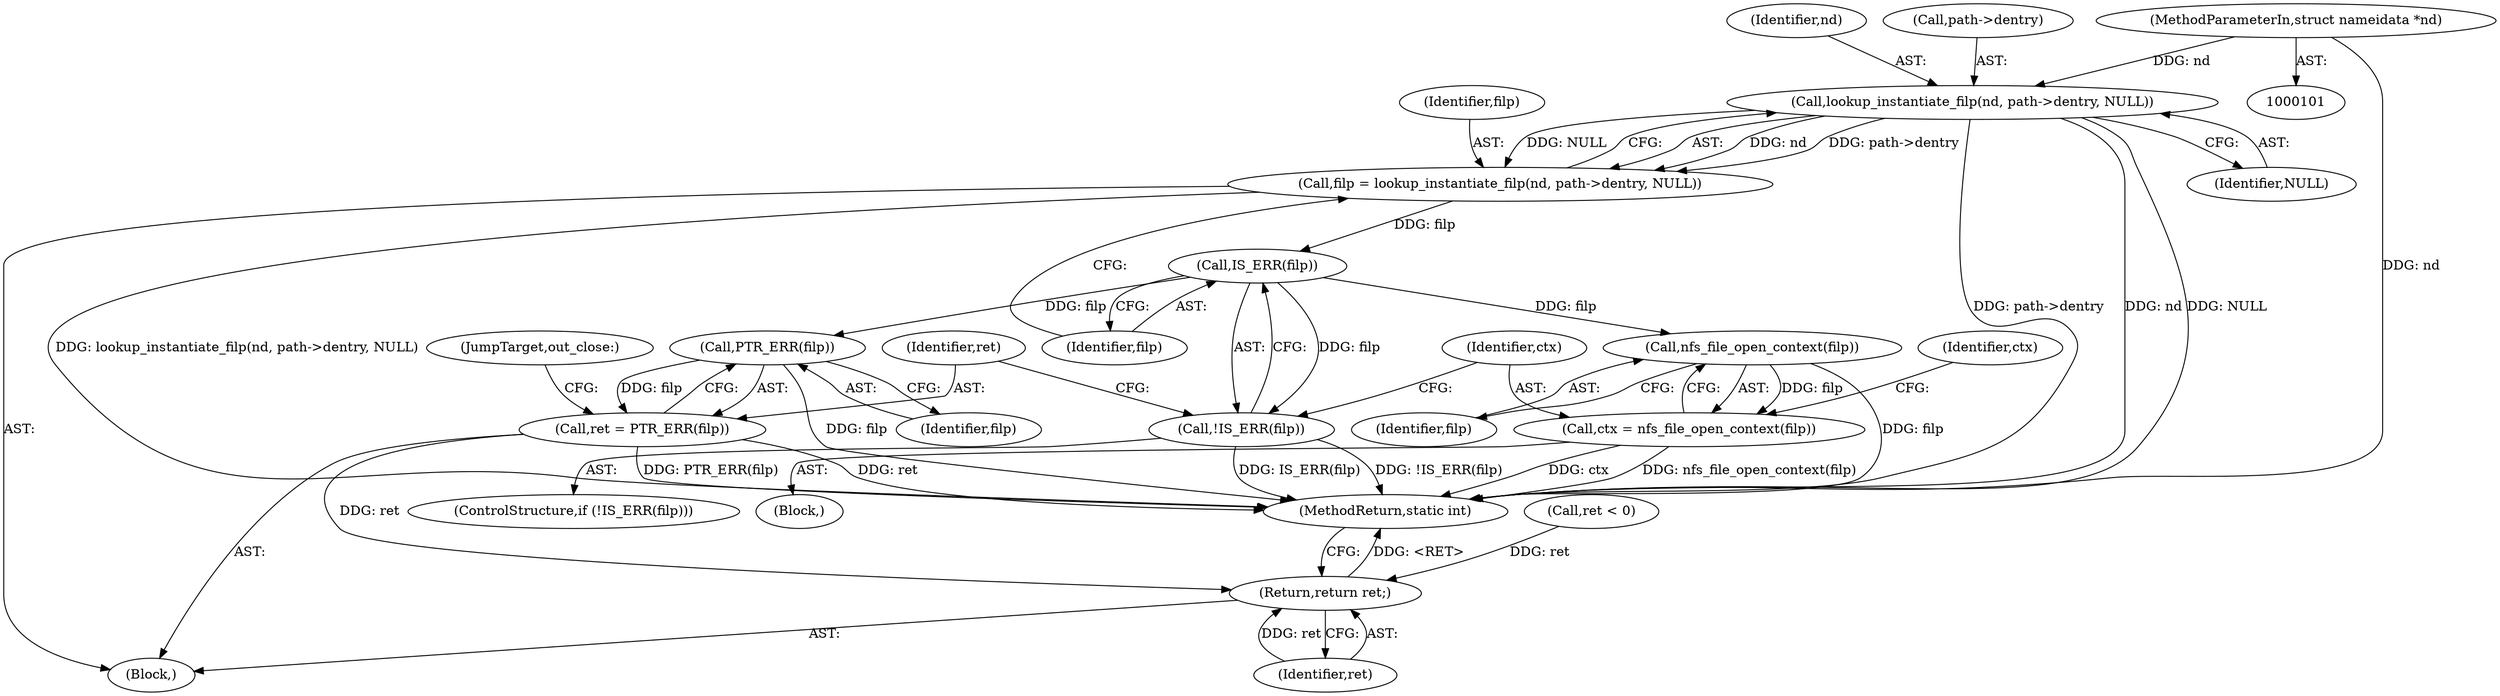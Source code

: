 digraph "0_linux_dc0b027dfadfcb8a5504f7d8052754bf8d501ab9_10@pointer" {
"1000139" [label="(Call,lookup_instantiate_filp(nd, path->dentry, NULL))"];
"1000102" [label="(MethodParameterIn,struct nameidata *nd)"];
"1000137" [label="(Call,filp = lookup_instantiate_filp(nd, path->dentry, NULL))"];
"1000147" [label="(Call,IS_ERR(filp))"];
"1000146" [label="(Call,!IS_ERR(filp))"];
"1000153" [label="(Call,nfs_file_open_context(filp))"];
"1000151" [label="(Call,ctx = nfs_file_open_context(filp))"];
"1000164" [label="(Call,PTR_ERR(filp))"];
"1000162" [label="(Call,ret = PTR_ERR(filp))"];
"1000175" [label="(Return,return ret;)"];
"1000133" [label="(Call,ret < 0)"];
"1000140" [label="(Identifier,nd)"];
"1000177" [label="(MethodReturn,static int)"];
"1000154" [label="(Identifier,filp)"];
"1000148" [label="(Identifier,filp)"];
"1000102" [label="(MethodParameterIn,struct nameidata *nd)"];
"1000147" [label="(Call,IS_ERR(filp))"];
"1000139" [label="(Call,lookup_instantiate_filp(nd, path->dentry, NULL))"];
"1000138" [label="(Identifier,filp)"];
"1000145" [label="(ControlStructure,if (!IS_ERR(filp)))"];
"1000144" [label="(Identifier,NULL)"];
"1000151" [label="(Call,ctx = nfs_file_open_context(filp))"];
"1000152" [label="(Identifier,ctx)"];
"1000146" [label="(Call,!IS_ERR(filp))"];
"1000153" [label="(Call,nfs_file_open_context(filp))"];
"1000176" [label="(Identifier,ret)"];
"1000149" [label="(Block,)"];
"1000164" [label="(Call,PTR_ERR(filp))"];
"1000163" [label="(Identifier,ret)"];
"1000175" [label="(Return,return ret;)"];
"1000165" [label="(Identifier,filp)"];
"1000166" [label="(JumpTarget,out_close:)"];
"1000162" [label="(Call,ret = PTR_ERR(filp))"];
"1000157" [label="(Identifier,ctx)"];
"1000141" [label="(Call,path->dentry)"];
"1000137" [label="(Call,filp = lookup_instantiate_filp(nd, path->dentry, NULL))"];
"1000106" [label="(Block,)"];
"1000139" -> "1000137"  [label="AST: "];
"1000139" -> "1000144"  [label="CFG: "];
"1000140" -> "1000139"  [label="AST: "];
"1000141" -> "1000139"  [label="AST: "];
"1000144" -> "1000139"  [label="AST: "];
"1000137" -> "1000139"  [label="CFG: "];
"1000139" -> "1000177"  [label="DDG: path->dentry"];
"1000139" -> "1000177"  [label="DDG: nd"];
"1000139" -> "1000177"  [label="DDG: NULL"];
"1000139" -> "1000137"  [label="DDG: nd"];
"1000139" -> "1000137"  [label="DDG: path->dentry"];
"1000139" -> "1000137"  [label="DDG: NULL"];
"1000102" -> "1000139"  [label="DDG: nd"];
"1000102" -> "1000101"  [label="AST: "];
"1000102" -> "1000177"  [label="DDG: nd"];
"1000137" -> "1000106"  [label="AST: "];
"1000138" -> "1000137"  [label="AST: "];
"1000148" -> "1000137"  [label="CFG: "];
"1000137" -> "1000177"  [label="DDG: lookup_instantiate_filp(nd, path->dentry, NULL)"];
"1000137" -> "1000147"  [label="DDG: filp"];
"1000147" -> "1000146"  [label="AST: "];
"1000147" -> "1000148"  [label="CFG: "];
"1000148" -> "1000147"  [label="AST: "];
"1000146" -> "1000147"  [label="CFG: "];
"1000147" -> "1000146"  [label="DDG: filp"];
"1000147" -> "1000153"  [label="DDG: filp"];
"1000147" -> "1000164"  [label="DDG: filp"];
"1000146" -> "1000145"  [label="AST: "];
"1000152" -> "1000146"  [label="CFG: "];
"1000163" -> "1000146"  [label="CFG: "];
"1000146" -> "1000177"  [label="DDG: !IS_ERR(filp)"];
"1000146" -> "1000177"  [label="DDG: IS_ERR(filp)"];
"1000153" -> "1000151"  [label="AST: "];
"1000153" -> "1000154"  [label="CFG: "];
"1000154" -> "1000153"  [label="AST: "];
"1000151" -> "1000153"  [label="CFG: "];
"1000153" -> "1000177"  [label="DDG: filp"];
"1000153" -> "1000151"  [label="DDG: filp"];
"1000151" -> "1000149"  [label="AST: "];
"1000152" -> "1000151"  [label="AST: "];
"1000157" -> "1000151"  [label="CFG: "];
"1000151" -> "1000177"  [label="DDG: nfs_file_open_context(filp)"];
"1000151" -> "1000177"  [label="DDG: ctx"];
"1000164" -> "1000162"  [label="AST: "];
"1000164" -> "1000165"  [label="CFG: "];
"1000165" -> "1000164"  [label="AST: "];
"1000162" -> "1000164"  [label="CFG: "];
"1000164" -> "1000177"  [label="DDG: filp"];
"1000164" -> "1000162"  [label="DDG: filp"];
"1000162" -> "1000106"  [label="AST: "];
"1000163" -> "1000162"  [label="AST: "];
"1000166" -> "1000162"  [label="CFG: "];
"1000162" -> "1000177"  [label="DDG: PTR_ERR(filp)"];
"1000162" -> "1000177"  [label="DDG: ret"];
"1000162" -> "1000175"  [label="DDG: ret"];
"1000175" -> "1000106"  [label="AST: "];
"1000175" -> "1000176"  [label="CFG: "];
"1000176" -> "1000175"  [label="AST: "];
"1000177" -> "1000175"  [label="CFG: "];
"1000175" -> "1000177"  [label="DDG: <RET>"];
"1000176" -> "1000175"  [label="DDG: ret"];
"1000133" -> "1000175"  [label="DDG: ret"];
}
